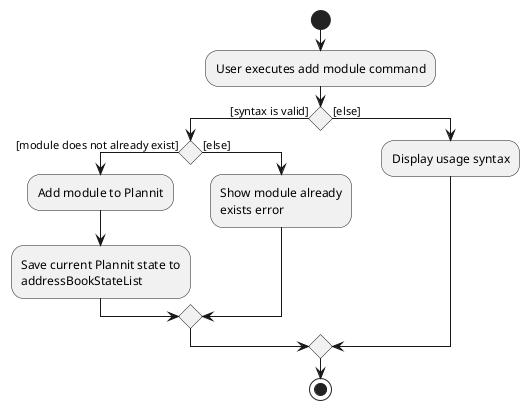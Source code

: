 @startuml
start
:User executes add module command;

/'
@@author cheeheng-reused
Comment reused from AB3 Activity Diagram Template.
'/
'Since the beta syntax does not support placing the condition outside the
'diamond we place it as the true branch instead.
'@@author

if () then ([syntax is valid])
    if () then ([module does not already exist])
        :Add module to Plannit;
        :Save current Plannit state to
        addressBookStateList;
    else ([else])
        :Show module already
        exists error;
    endif
else ([else])
    :Display usage syntax;
endif
stop
@enduml
